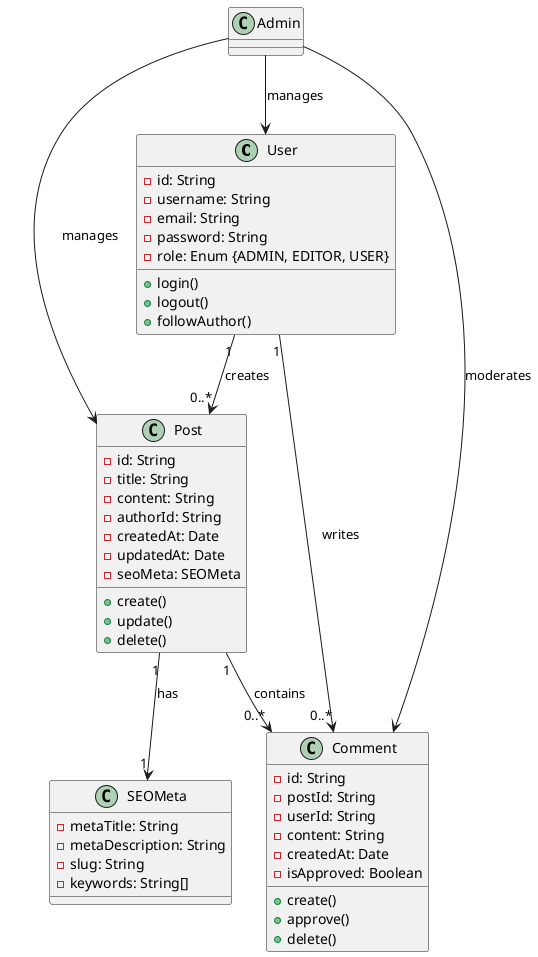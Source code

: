 @startuml
class User {
  -id: String
  -username: String
  -email: String
  -password: String
  -role: Enum {ADMIN, EDITOR, USER}
  +login()
  +logout()
  +followAuthor()
}

class Post {
  -id: String
  -title: String
  -content: String
  -authorId: String
  -createdAt: Date
  -updatedAt: Date
  -seoMeta: SEOMeta
  +create()
  +update()
  +delete()
}

class Comment {
  -id: String
  -postId: String
  -userId: String
  -content: String
  -createdAt: Date
  -isApproved: Boolean
  +create()
  +approve()
  +delete()
}

class SEOMeta {
  -metaTitle: String
  -metaDescription: String
  -slug: String
  -keywords: String[]
}

User "1" --> "0..*" Post : creates
User "1" --> "0..*" Comment : writes
Post "1" --> "0..*" Comment : contains
Post "1" --> "1" SEOMeta : has
Admin --> User : manages
Admin --> Post : manages
Admin --> Comment : moderates
@enduml